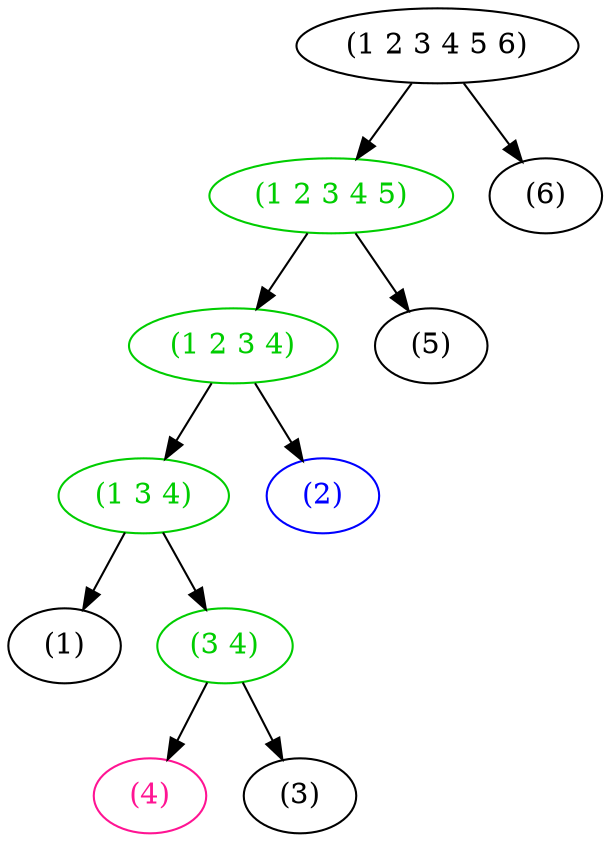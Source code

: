 strict digraph {
        "(1)" [label=<(1)>];
        "(4)" [color=deeppink, fontcolor=deeppink, label=<(4)>];
        "(3)" [label=<(3)>];
        "(3 4)" [color=green3, fontcolor=green3, label=<(3 4)>];
        "(3 4)" -> "(4)";
        "(3 4)" -> "(3)";
        "(1 3 4)" [color=green3, fontcolor=green3, label=<(1 3 4)>];
        "(1 3 4)" -> "(1)";
        "(1 3 4)" -> "(3 4)";
        "(2)" [color=blue, fontcolor=blue, label=<(2)>];
        "(1 2 3 4)" [color=green3, fontcolor=green3, label=<(1 2 3 4)>];
        "(1 2 3 4)" -> "(1 3 4)";
        "(1 2 3 4)" -> "(2)";
        "(5)" [label=<(5)>];
        "(1 2 3 4 5)" [color=green3, fontcolor=green3, label=<(1 2 3 4 5)>];
        "(1 2 3 4 5)" -> "(1 2 3 4)";
        "(1 2 3 4 5)" -> "(5)";
        "(6)" [label=<(6)>];
        "(1 2 3 4 5 6)" [label=<(1 2 3 4 5 6)>];
        "(1 2 3 4 5 6)" -> "(1 2 3 4 5)";
        "(1 2 3 4 5 6)" -> "(6)";
}
